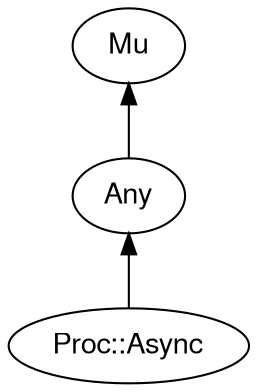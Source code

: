 digraph "perl6-type-graph" {
    rankdir=BT;
    splines=polyline;
    overlap=false; 
    // Types
    "Proc::Async" [color="#000000", fontcolor="#000000", href="/type/Proc::Async", fontname="FreeSans"];
    "Mu" [color="#000000", fontcolor="#000000", href="/type/Mu", fontname="FreeSans"];
    "Any" [color="#000000", fontcolor="#000000", href="/type/Any", fontname="FreeSans"];

    // Superclasses
    "Proc::Async" -> "Any" [color="#000000"];
    "Any" -> "Mu" [color="#000000"];

    // Roles
}
